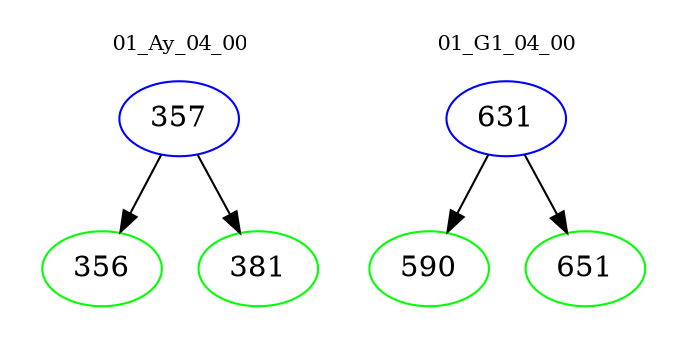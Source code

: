 digraph{
subgraph cluster_0 {
color = white
label = "01_Ay_04_00";
fontsize=10;
T0_357 [label="357", color="blue"]
T0_357 -> T0_356 [color="black"]
T0_356 [label="356", color="green"]
T0_357 -> T0_381 [color="black"]
T0_381 [label="381", color="green"]
}
subgraph cluster_1 {
color = white
label = "01_G1_04_00";
fontsize=10;
T1_631 [label="631", color="blue"]
T1_631 -> T1_590 [color="black"]
T1_590 [label="590", color="green"]
T1_631 -> T1_651 [color="black"]
T1_651 [label="651", color="green"]
}
}
